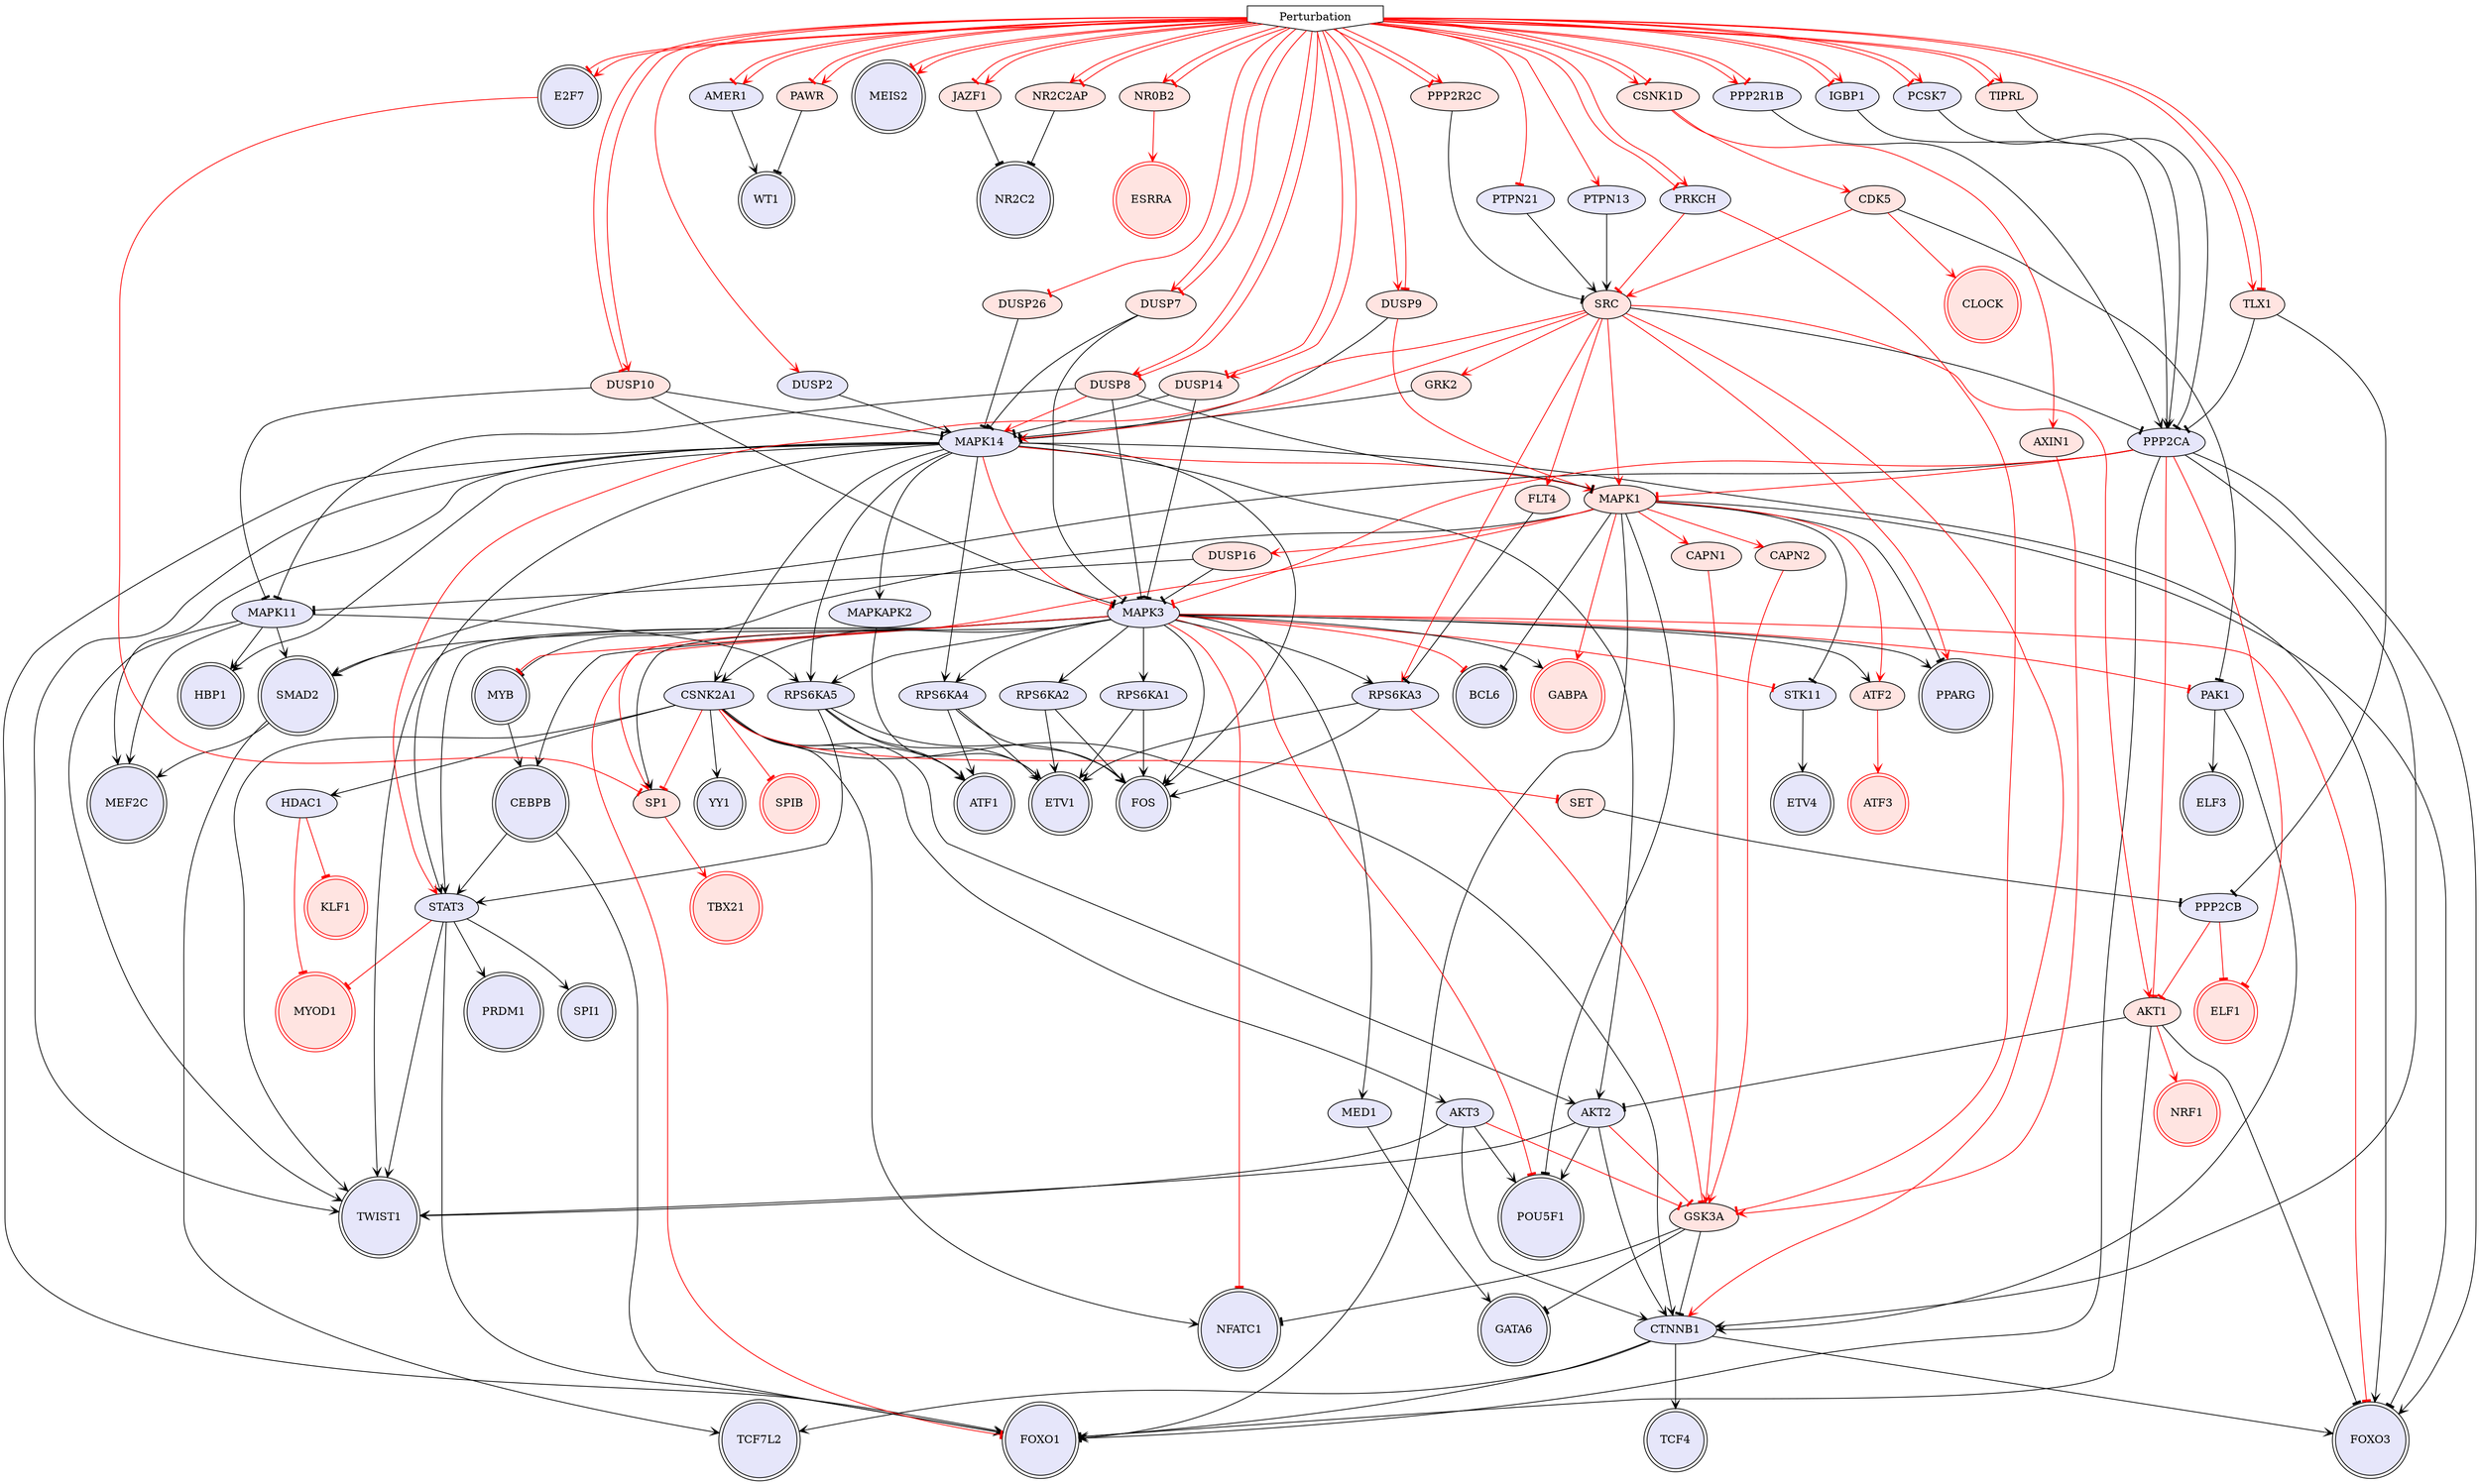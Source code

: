 digraph {

AKT1->FOXO1 [penwidth=1, color=black, arrowhead="tee"]
CSNK2A1->CTNNB1 [penwidth=1, color=black, arrowhead="vee"]
STAT3->PRDM1 [penwidth=1, color=black, arrowhead="vee"]
CTNNB1->FOXO1 [penwidth=1, color=black, arrowhead="vee"]
CTNNB1->FOXO3 [penwidth=1, color=black, arrowhead="vee"]
CEBPB->FOXO1 [penwidth=1, color=black, arrowhead="vee"]
CTNNB1->TCF7L2 [penwidth=1, color=black, arrowhead="vee"]
SMAD2->TCF7L2 [penwidth=1, color=black, arrowhead="vee"]
MAPK14->FOS [penwidth=1, color=black, arrowhead="vee"]
CEBPB->STAT3 [penwidth=1, color=black, arrowhead="vee"]
STAT3->SPI1 [penwidth=1, color=black, arrowhead="vee"]
PAK1->CTNNB1 [penwidth=1, color=black, arrowhead="vee"]
CDK5->PAK1 [penwidth=1, color=black, arrowhead="tee"]
MAPK14->MEF2C [penwidth=1, color=black, arrowhead="vee"]
RPS6KA5->ATF1 [penwidth=1, color=black, arrowhead="vee"]
PPP2CA->SMAD2 [penwidth=1, color=black, arrowhead="vee"]
CTNNB1->TCF4 [penwidth=1, color=black, arrowhead="vee"]
MAPK14->STAT3 [penwidth=1, color=black, arrowhead="vee"]
AKT1->FOXO3 [penwidth=1, color=black, arrowhead="tee"]
MAPK14->RPS6KA5 [penwidth=1, color=black, arrowhead="vee"]
GSK3A->CTNNB1 [penwidth=1, color=black, arrowhead="tee"]
GSK3A->NFATC1 [penwidth=1, color=black, arrowhead="tee"]
MAPK14->CSNK2A1 [penwidth=1, color=black, arrowhead="vee"]
PPP2CA->CTNNB1 [penwidth=1, color=black, arrowhead="vee"]
PPP2CA->FOXO3 [penwidth=1, color=black, arrowhead="vee"]
PPP2CA->FOXO1 [penwidth=1, color=black, arrowhead="vee"]
CSNK2A1->TWIST1 [penwidth=1, color=black, arrowhead="vee"]
MAPK1->FOXO1 [penwidth=1, color=black, arrowhead="tee"]
MAPK1->FOXO3 [penwidth=1, color=black, arrowhead="tee"]
GSK3A->GATA6 [penwidth=1, color=black, arrowhead="tee"]
MAPK1->MYB [penwidth=1, color=black, arrowhead="tee"]
CSNK2A1->ATF1 [penwidth=1, color=black, arrowhead="vee"]
DUSP9->MAPK14 [penwidth=1, color=black, arrowhead="tee"]
MAPK1->PPARG [penwidth=1, color=black, arrowhead="tee"]
RPS6KA5->STAT3 [penwidth=1, color=black, arrowhead="vee"]
RPS6KA5->ETV1 [penwidth=1, color=black, arrowhead="vee"]
RPS6KA5->FOS [penwidth=1, color=black, arrowhead="vee"]
MAPK1->STK11 [penwidth=1, color=black, arrowhead="tee"]
MAPK14->TWIST1 [penwidth=1, color=black, arrowhead="vee"]
TLX1->PPP2CA [penwidth=1, color=black, arrowhead="tee"]
CSNK2A1->HDAC1 [penwidth=1, color=black, arrowhead="vee"]
CSNK2A1->YY1 [penwidth=1, color=black, arrowhead="vee"]
MAPK14->FOXO3 [penwidth=1, color=black, arrowhead="vee"]
MAPK14->FOXO1 [penwidth=1, color=black, arrowhead="vee"]
MAPK14->HBP1 [penwidth=1, color=black, arrowhead="vee"]
MAPK1->BCL6 [penwidth=1, color=black, arrowhead="tee"]
MAPK1->POU5F1 [penwidth=1, color=black, arrowhead="tee"]
PAK1->ELF3 [penwidth=1, color=black, arrowhead="vee"]
AMER1->WT1 [penwidth=1, color=black, arrowhead="vee"]
CSNK2A1->NFATC1 [penwidth=1, color=black, arrowhead="vee"]
STK11->ETV4 [penwidth=1, color=black, arrowhead="vee"]
STAT3->TWIST1 [penwidth=1, color=black, arrowhead="vee"]
SMAD2->MEF2C [penwidth=1, color=black, arrowhead="vee"]
STAT3->FOXO1 [penwidth=1, color=black, arrowhead="vee"]
NR2C2AP->NR2C2 [penwidth=1, color=black, arrowhead="tee"]
MYB->CEBPB [penwidth=1, color=black, arrowhead="vee"]
Perturbation->AMER1 [penwidth=1, color=red, arrowhead="tee"]
Perturbation->E2F7 [penwidth=1, color=red, arrowhead="tee"]
Perturbation->MEIS2 [penwidth=1, color=red, arrowhead="tee"]
MAPK1->GABPA [penwidth=1, color=red, arrowhead="vee"]
E2F7->SP1 [penwidth=1, color=red, arrowhead="tee"]
SP1->TBX21 [penwidth=1, color=red, arrowhead="vee"]
MAPK14->MAPK1 [penwidth=1, color=red, arrowhead="tee"]
ATF2->ATF3 [penwidth=1, color=red, arrowhead="vee"]
AKT1->NRF1 [penwidth=1, color=red, arrowhead="vee"]
DUSP9->MAPK1 [penwidth=1, color=red, arrowhead="vee"]
NR0B2->ESRRA [penwidth=1, color=red, arrowhead="vee"]
PPP2CA->AKT1 [penwidth=1, color=red, arrowhead="tee"]
PPP2CA->ELF1 [penwidth=1, color=red, arrowhead="tee"]
PPP2CA->MAPK1 [penwidth=1, color=red, arrowhead="tee"]
HDAC1->MYOD1 [penwidth=1, color=red, arrowhead="tee"]
CSNK2A1->SP1 [penwidth=1, color=red, arrowhead="tee"]
CSNK2A1->SPIB [penwidth=1, color=red, arrowhead="tee"]
CAPN1->GSK3A [penwidth=1, color=red, arrowhead="vee"]
CDK5->CLOCK [penwidth=1, color=red, arrowhead="vee"]
MAPK1->SP1 [penwidth=1, color=red, arrowhead="vee"]
MAPK1->ATF2 [penwidth=1, color=red, arrowhead="vee"]
MAPK1->CAPN1 [penwidth=1, color=red, arrowhead="vee"]
CSNK1D->CDK5 [penwidth=1, color=red, arrowhead="vee"]
HDAC1->KLF1 [penwidth=1, color=red, arrowhead="tee"]
STAT3->MYOD1 [penwidth=1, color=red, arrowhead="tee"]
Perturbation->CSNK1D [penwidth=1, color=red, arrowhead="vee"]
Perturbation->DUSP9 [penwidth=1, color=red, arrowhead="vee"]
Perturbation->NR0B2 [penwidth=1, color=red, arrowhead="vee"]
Perturbation->NR2C2AP [penwidth=1, color=red, arrowhead="vee"]
Perturbation->TLX1 [penwidth=1, color=red, arrowhead="vee"]
MAPK3->CEBPB [penwidth=1, color=black, arrowhead="vee"]
MAPK3->STAT3 [penwidth=1, color=black, arrowhead="vee"]
MAPK3->SMAD2 [penwidth=1, color=black, arrowhead="vee"]
MAPK11->SMAD2 [penwidth=1, color=black, arrowhead="vee"]
MAPK3->FOS [penwidth=1, color=black, arrowhead="vee"]
MAPK3->RPS6KA2 [penwidth=1, color=black, arrowhead="vee"]
RPS6KA2->ETV1 [penwidth=1, color=black, arrowhead="vee"]
RPS6KA2->FOS [penwidth=1, color=black, arrowhead="vee"]
MAPK3->CSNK2A1 [penwidth=1, color=black, arrowhead="vee"]
MAPK3->PPARG [penwidth=1, color=black, arrowhead="vee"]
MAPK3->TWIST1 [penwidth=1, color=black, arrowhead="vee"]
MAPK11->HBP1 [penwidth=1, color=black, arrowhead="vee"]
MAPK11->TWIST1 [penwidth=1, color=black, arrowhead="vee"]
MAPK3->MED1 [penwidth=1, color=black, arrowhead="vee"]
DUSP8->MAPK3 [penwidth=1, color=black, arrowhead="tee"]
DUSP8->MAPK11 [penwidth=1, color=black, arrowhead="tee"]
MAPK11->MEF2C [penwidth=1, color=black, arrowhead="vee"]
MED1->GATA6 [penwidth=1, color=black, arrowhead="vee"]
Perturbation->DUSP8 [penwidth=1, color=red, arrowhead="vee"]
AKT2->TWIST1 [penwidth=1, color=black, arrowhead="vee"]
AKT2->CTNNB1 [penwidth=1, color=black, arrowhead="vee"]
AKT2->POU5F1 [penwidth=1, color=black, arrowhead="vee"]
CSNK2A1->AKT2 [penwidth=1, color=black, arrowhead="vee"]
MAPK14->AKT2 [penwidth=1, color=black, arrowhead="vee"]
DUSP26->MAPK14 [penwidth=1, color=black, arrowhead="tee"]
AKT1->AKT2 [penwidth=1, color=black, arrowhead="tee"]
Perturbation->AMER1 [penwidth=1, color=red, arrowhead="vee"]
Perturbation->E2F7 [penwidth=1, color=red, arrowhead="vee"]
Perturbation->MEIS2 [penwidth=1, color=red, arrowhead="vee"]
AKT2->GSK3A [penwidth=1, color=red, arrowhead="tee"]
Perturbation->CSNK1D [penwidth=1, color=red, arrowhead="tee"]
Perturbation->DUSP26 [penwidth=1, color=red, arrowhead="tee"]
Perturbation->NR0B2 [penwidth=1, color=red, arrowhead="tee"]
Perturbation->NR2C2AP [penwidth=1, color=red, arrowhead="tee"]
Perturbation->TLX1 [penwidth=1, color=red, arrowhead="tee"]
DUSP16->MAPK3 [penwidth=1, color=black, arrowhead="tee"]
DUSP16->MAPK11 [penwidth=1, color=black, arrowhead="tee"]
MAPK1->DUSP16 [penwidth=1, color=red, arrowhead="vee"]
RPS6KA4->FOS [penwidth=1, color=black, arrowhead="vee"]
MAPK14->RPS6KA4 [penwidth=1, color=black, arrowhead="vee"]
RPS6KA4->ATF1 [penwidth=1, color=black, arrowhead="vee"]
DUSP10->MAPK14 [penwidth=1, color=black, arrowhead="tee"]
RPS6KA4->ETV1 [penwidth=1, color=black, arrowhead="vee"]
JAZF1->NR2C2 [penwidth=1, color=black, arrowhead="tee"]
PAWR->WT1 [penwidth=1, color=black, arrowhead="tee"]
Perturbation->DUSP10 [penwidth=1, color=red, arrowhead="tee"]
Perturbation->JAZF1 [penwidth=1, color=red, arrowhead="tee"]
Perturbation->PAWR [penwidth=1, color=red, arrowhead="tee"]
AKT3->CTNNB1 [penwidth=1, color=black, arrowhead="vee"]
AKT3->TWIST1 [penwidth=1, color=black, arrowhead="vee"]
CSNK2A1->AKT3 [penwidth=1, color=black, arrowhead="vee"]
AKT3->POU5F1 [penwidth=1, color=black, arrowhead="vee"]
AKT3->GSK3A [penwidth=1, color=red, arrowhead="tee"]
Perturbation->PAWR [penwidth=1, color=red, arrowhead="vee"]
SET->PPP2CB [penwidth=1, color=black, arrowhead="tee"]
DUSP14->MAPK3 [penwidth=1, color=black, arrowhead="tee"]
DUSP14->MAPK14 [penwidth=1, color=black, arrowhead="tee"]
PPP2CB->AKT1 [penwidth=1, color=red, arrowhead="tee"]
PPP2CB->ELF1 [penwidth=1, color=red, arrowhead="tee"]
CSNK2A1->SET [penwidth=1, color=red, arrowhead="tee"]
Perturbation->DUSP14 [penwidth=1, color=red, arrowhead="tee"]
MAPK3->RPS6KA1 [penwidth=1, color=black, arrowhead="vee"]
RPS6KA1->FOS [penwidth=1, color=black, arrowhead="vee"]
RPS6KA1->ETV1 [penwidth=1, color=black, arrowhead="vee"]
PCSK7->PPP2CA [penwidth=1, color=black, arrowhead="vee"]
Perturbation->PCSK7 [penwidth=1, color=red, arrowhead="tee"]
Perturbation->PCSK7 [penwidth=1, color=red, arrowhead="vee"]
Perturbation->DUSP8 [penwidth=1, color=red, arrowhead="tee"]
SRC->STAT3 [penwidth=1, color=red, arrowhead="vee"]
TIPRL->PPP2CA [penwidth=1, color=black, arrowhead="tee"]
SRC->PPARG [penwidth=1, color=red, arrowhead="vee"]
MAPK3->MYB [penwidth=1, color=red, arrowhead="tee"]
RPS6KA3->ETV1 [penwidth=1, color=black, arrowhead="vee"]
RPS6KA3->FOS [penwidth=1, color=black, arrowhead="vee"]
MAPK3->STK11 [penwidth=1, color=red, arrowhead="tee"]
SRC->RPS6KA3 [penwidth=1, color=red, arrowhead="vee"]
SRC->CTNNB1 [penwidth=1, color=red, arrowhead="vee"]
MAPK3->BCL6 [penwidth=1, color=red, arrowhead="tee"]
MAPK3->FOXO3 [penwidth=1, color=red, arrowhead="tee"]
MAPK3->PAK1 [penwidth=1, color=red, arrowhead="tee"]
MAPK3->POU5F1 [penwidth=1, color=red, arrowhead="tee"]
MAPK3->FOXO1 [penwidth=1, color=red, arrowhead="tee"]
MAPK3->NFATC1 [penwidth=1, color=red, arrowhead="tee"]
PTPN13->SRC [penwidth=1, color=black, arrowhead="vee"]
SRC->MAPK14 [penwidth=1, color=red, arrowhead="vee"]
Perturbation->PTPN13 [penwidth=1, color=red, arrowhead="vee"]
MAPK3->GABPA [penwidth=1, color=black, arrowhead="vee"]
MAPK14->MAPK3 [penwidth=1, color=red, arrowhead="tee"]
PPP2CA->MAPK3 [penwidth=1, color=red, arrowhead="tee"]
RPS6KA3->GSK3A [penwidth=1, color=red, arrowhead="tee"]
MAPK3->SP1 [penwidth=1, color=black, arrowhead="vee"]
MAPK3->ATF2 [penwidth=1, color=black, arrowhead="vee"]
Perturbation->TIPRL [penwidth=1, color=red, arrowhead="tee"]
SRC->PPP2CA [penwidth=1, color=black, arrowhead="tee"]
GRK2->MAPK14 [penwidth=1, color=black, arrowhead="tee"]
Perturbation->PRKCH [penwidth=1, color=red, arrowhead="tee"]
SRC->GRK2 [penwidth=1, color=red, arrowhead="vee"]
SRC->AKT1 [penwidth=1, color=red, arrowhead="vee"]
CDK5->SRC [penwidth=1, color=red, arrowhead="vee"]
PRKCH->GSK3A [penwidth=1, color=red, arrowhead="tee"]
SRC->MAPK1 [penwidth=1, color=red, arrowhead="vee"]
PRKCH->SRC [penwidth=1, color=red, arrowhead="tee"]
Perturbation->JAZF1 [penwidth=1, color=red, arrowhead="vee"]
MAPK1->CAPN2 [penwidth=1, color=red, arrowhead="vee"]
CAPN2->GSK3A [penwidth=1, color=red, arrowhead="vee"]
CSNK1D->AXIN1 [penwidth=1, color=red, arrowhead="vee"]
AXIN1->GSK3A [penwidth=1, color=red, arrowhead="vee"]
Perturbation->TIPRL [penwidth=1, color=red, arrowhead="vee"]
DUSP7->MAPK14 [penwidth=1, color=black, arrowhead="tee"]
DUSP7->MAPK3 [penwidth=1, color=black, arrowhead="tee"]
Perturbation->DUSP7 [penwidth=1, color=red, arrowhead="vee"]
MAPK14->MAPKAPK2 [penwidth=1, color=black, arrowhead="vee"]
PPP2R1B->PPP2CA [penwidth=1, color=black, arrowhead="vee"]
MAPKAPK2->ETV1 [penwidth=1, color=black, arrowhead="vee"]
Perturbation->PPP2R1B [penwidth=1, color=red, arrowhead="vee"]
IGBP1->PPP2CA [penwidth=1, color=black, arrowhead="vee"]
Perturbation->IGBP1 [penwidth=1, color=red, arrowhead="tee"]
Perturbation->DUSP10 [penwidth=1, color=red, arrowhead="vee"]
DUSP8->MAPK14 [penwidth=1, color=red, arrowhead="vee"]
DUSP8->MAPK1 [penwidth=1, color=black, arrowhead="tee"]
PPP2R2C->SRC [penwidth=1, color=black, arrowhead="tee"]
Perturbation->PPP2R2C [penwidth=1, color=red, arrowhead="tee"]
Perturbation->PPP2R2C [penwidth=1, color=red, arrowhead="vee"]
MAPK3->RPS6KA4 [penwidth=1, color=black, arrowhead="vee"]
TLX1->PPP2CB [penwidth=1, color=black, arrowhead="tee"]
Perturbation->DUSP9 [penwidth=1, color=red, arrowhead="tee"]
DUSP10->MAPK3 [penwidth=1, color=black, arrowhead="tee"]
Perturbation->PRKCH [penwidth=1, color=red, arrowhead="vee"]
Perturbation->DUSP14 [penwidth=1, color=red, arrowhead="vee"]
MAPK3->RPS6KA5 [penwidth=1, color=black, arrowhead="vee"]
Perturbation->DUSP7 [penwidth=1, color=red, arrowhead="tee"]
DUSP2->MAPK14 [penwidth=1, color=black, arrowhead="vee"]
Perturbation->DUSP2 [penwidth=1, color=red, arrowhead="vee"]
MAPK3->RPS6KA3 [penwidth=1, color=black, arrowhead="vee"]
FLT4->RPS6KA3 [penwidth=1, color=black, arrowhead="tee"]
SRC->FLT4 [penwidth=1, color=red, arrowhead="vee"]
MAPK11->RPS6KA5 [penwidth=1, color=black, arrowhead="vee"]
Perturbation->IGBP1 [penwidth=1, color=red, arrowhead="vee"]
Perturbation->PPP2R1B [penwidth=1, color=red, arrowhead="tee"]
PTPN21->SRC [penwidth=1, color=black, arrowhead="vee"]
Perturbation->PTPN21 [penwidth=1, color=red, arrowhead="tee"]
DUSP10->MAPK11 [penwidth=1, color=black, arrowhead="tee"]
Perturbation [style=filled, color=black, fillcolor=white, shape=invhouse];
FOS [style=filled, color=black, fillcolor=lavender, shape=doublecircle];
ATF3 [style=filled, color=red, fillcolor=mistyrose, shape=doublecircle];
KLF1 [style=filled, color=red, fillcolor=mistyrose, shape=doublecircle];
MEF2C [style=filled, color=black, fillcolor=lavender, shape=doublecircle];
FOXO3 [style=filled, color=black, fillcolor=lavender, shape=doublecircle];
TCF4 [style=filled, color=black, fillcolor=lavender, shape=doublecircle];
TWIST1 [style=filled, color=black, fillcolor=lavender, shape=doublecircle];
NR2C2 [style=filled, color=black, fillcolor=lavender, shape=doublecircle];
ELF3 [style=filled, color=black, fillcolor=lavender, shape=doublecircle];
WT1 [style=filled, color=black, fillcolor=lavender, shape=doublecircle];
MYB [style=filled, color=black, fillcolor=lavender, shape=doublecircle];
HBP1 [style=filled, color=black, fillcolor=lavender, shape=doublecircle];
ESRRA [style=filled, color=red, fillcolor=mistyrose, shape=doublecircle];
GATA6 [style=filled, color=black, fillcolor=lavender, shape=doublecircle];
GABPA [style=filled, color=red, fillcolor=mistyrose, shape=doublecircle];
MYOD1 [style=filled, color=red, fillcolor=mistyrose, shape=doublecircle];
MEIS2 [style=filled, color=black, fillcolor=lavender, shape=doublecircle];
FOXO1 [style=filled, color=black, fillcolor=lavender, shape=doublecircle];
SMAD2 [style=filled, color=black, fillcolor=lavender, shape=doublecircle];
YY1 [style=filled, color=black, fillcolor=lavender, shape=doublecircle];
NRF1 [style=filled, color=red, fillcolor=mistyrose, shape=doublecircle];
ATF1 [style=filled, color=black, fillcolor=lavender, shape=doublecircle];
PPARG [style=filled, color=black, fillcolor=lavender, shape=doublecircle];
CEBPB [style=filled, color=black, fillcolor=lavender, shape=doublecircle];
NFATC1 [style=filled, color=black, fillcolor=lavender, shape=doublecircle];
SPIB [style=filled, color=red, fillcolor=mistyrose, shape=doublecircle];
ETV1 [style=filled, color=black, fillcolor=lavender, shape=doublecircle];
ETV4 [style=filled, color=black, fillcolor=lavender, shape=doublecircle];
TBX21 [style=filled, color=red, fillcolor=mistyrose, shape=doublecircle];
BCL6 [style=filled, color=black, fillcolor=lavender, shape=doublecircle];
SPI1 [style=filled, color=black, fillcolor=lavender, shape=doublecircle];
TCF7L2 [style=filled, color=black, fillcolor=lavender, shape=doublecircle];
PRDM1 [style=filled, color=black, fillcolor=lavender, shape=doublecircle];
CLOCK [style=filled, color=red, fillcolor=mistyrose, shape=doublecircle];
POU5F1 [style=filled, color=black, fillcolor=lavender, shape=doublecircle];
ELF1 [style=filled, color=red, fillcolor=mistyrose, shape=doublecircle];
E2F7 [style=filled, color=black, fillcolor=lavender, shape=doublecircle];
AKT1 [style=filled, fillcolor=mistyrose];
CSNK2A1 [style=filled, fillcolor=lavender];
STAT3 [style=filled, fillcolor=lavender];
CTNNB1 [style=filled, fillcolor=lavender];
MAPK14 [style=filled, fillcolor=lavender];
PAK1 [style=filled, fillcolor=lavender];
CDK5 [style=filled, fillcolor=mistyrose];
RPS6KA5 [style=filled, fillcolor=lavender];
PPP2CA [style=filled, fillcolor=lavender];
GSK3A [style=filled, fillcolor=mistyrose];
MAPK1 [style=filled, fillcolor=mistyrose];
DUSP9 [style=filled, fillcolor=mistyrose];
TLX1 [style=filled, fillcolor=mistyrose];
AMER1 [style=filled, fillcolor=lavender];
STK11 [style=filled, fillcolor=lavender];
NR2C2AP [style=filled, fillcolor=mistyrose];
SP1 [style=filled, fillcolor=mistyrose];
ATF2 [style=filled, fillcolor=mistyrose];
NR0B2 [style=filled, fillcolor=mistyrose];
HDAC1 [style=filled, fillcolor=lavender];
CAPN1 [style=filled, fillcolor=mistyrose];
CSNK1D [style=filled, fillcolor=mistyrose];
MAPK3 [style=filled, fillcolor=lavender];
MAPK11 [style=filled, fillcolor=lavender];
RPS6KA2 [style=filled, fillcolor=lavender];
DUSP8 [style=filled, fillcolor=mistyrose];
MED1 [style=filled, fillcolor=lavender];
AKT2 [style=filled, fillcolor=lavender];
DUSP26 [style=filled, fillcolor=mistyrose];
DUSP16 [style=filled, fillcolor=mistyrose];
RPS6KA4 [style=filled, fillcolor=lavender];
DUSP10 [style=filled, fillcolor=mistyrose];
JAZF1 [style=filled, fillcolor=mistyrose];
PAWR [style=filled, fillcolor=mistyrose];
AKT3 [style=filled, fillcolor=lavender];
SET [style=filled, fillcolor=mistyrose];
DUSP14 [style=filled, fillcolor=mistyrose];
PPP2CB [style=filled, fillcolor=lavender];
RPS6KA1 [style=filled, fillcolor=lavender];
PCSK7 [style=filled, fillcolor=lavender];
SRC [style=filled, fillcolor=mistyrose];
TIPRL [style=filled, fillcolor=mistyrose];
RPS6KA3 [style=filled, fillcolor=lavender];
PTPN13 [style=filled, fillcolor=lavender];
GRK2 [style=filled, fillcolor=mistyrose];
PRKCH [style=filled, fillcolor=lavender];
CAPN2 [style=filled, fillcolor=mistyrose];
AXIN1 [style=filled, fillcolor=mistyrose];
DUSP7 [style=filled, fillcolor=mistyrose];
PPP2R1B [style=filled, fillcolor=lavender];
MAPKAPK2 [style=filled, fillcolor=lavender];
IGBP1 [style=filled, fillcolor=lavender];
PPP2R2C [style=filled, fillcolor=mistyrose];
DUSP2 [style=filled, fillcolor=lavender];
FLT4 [style=filled, fillcolor=mistyrose];
PTPN21 [style=filled, fillcolor=lavender];


}
